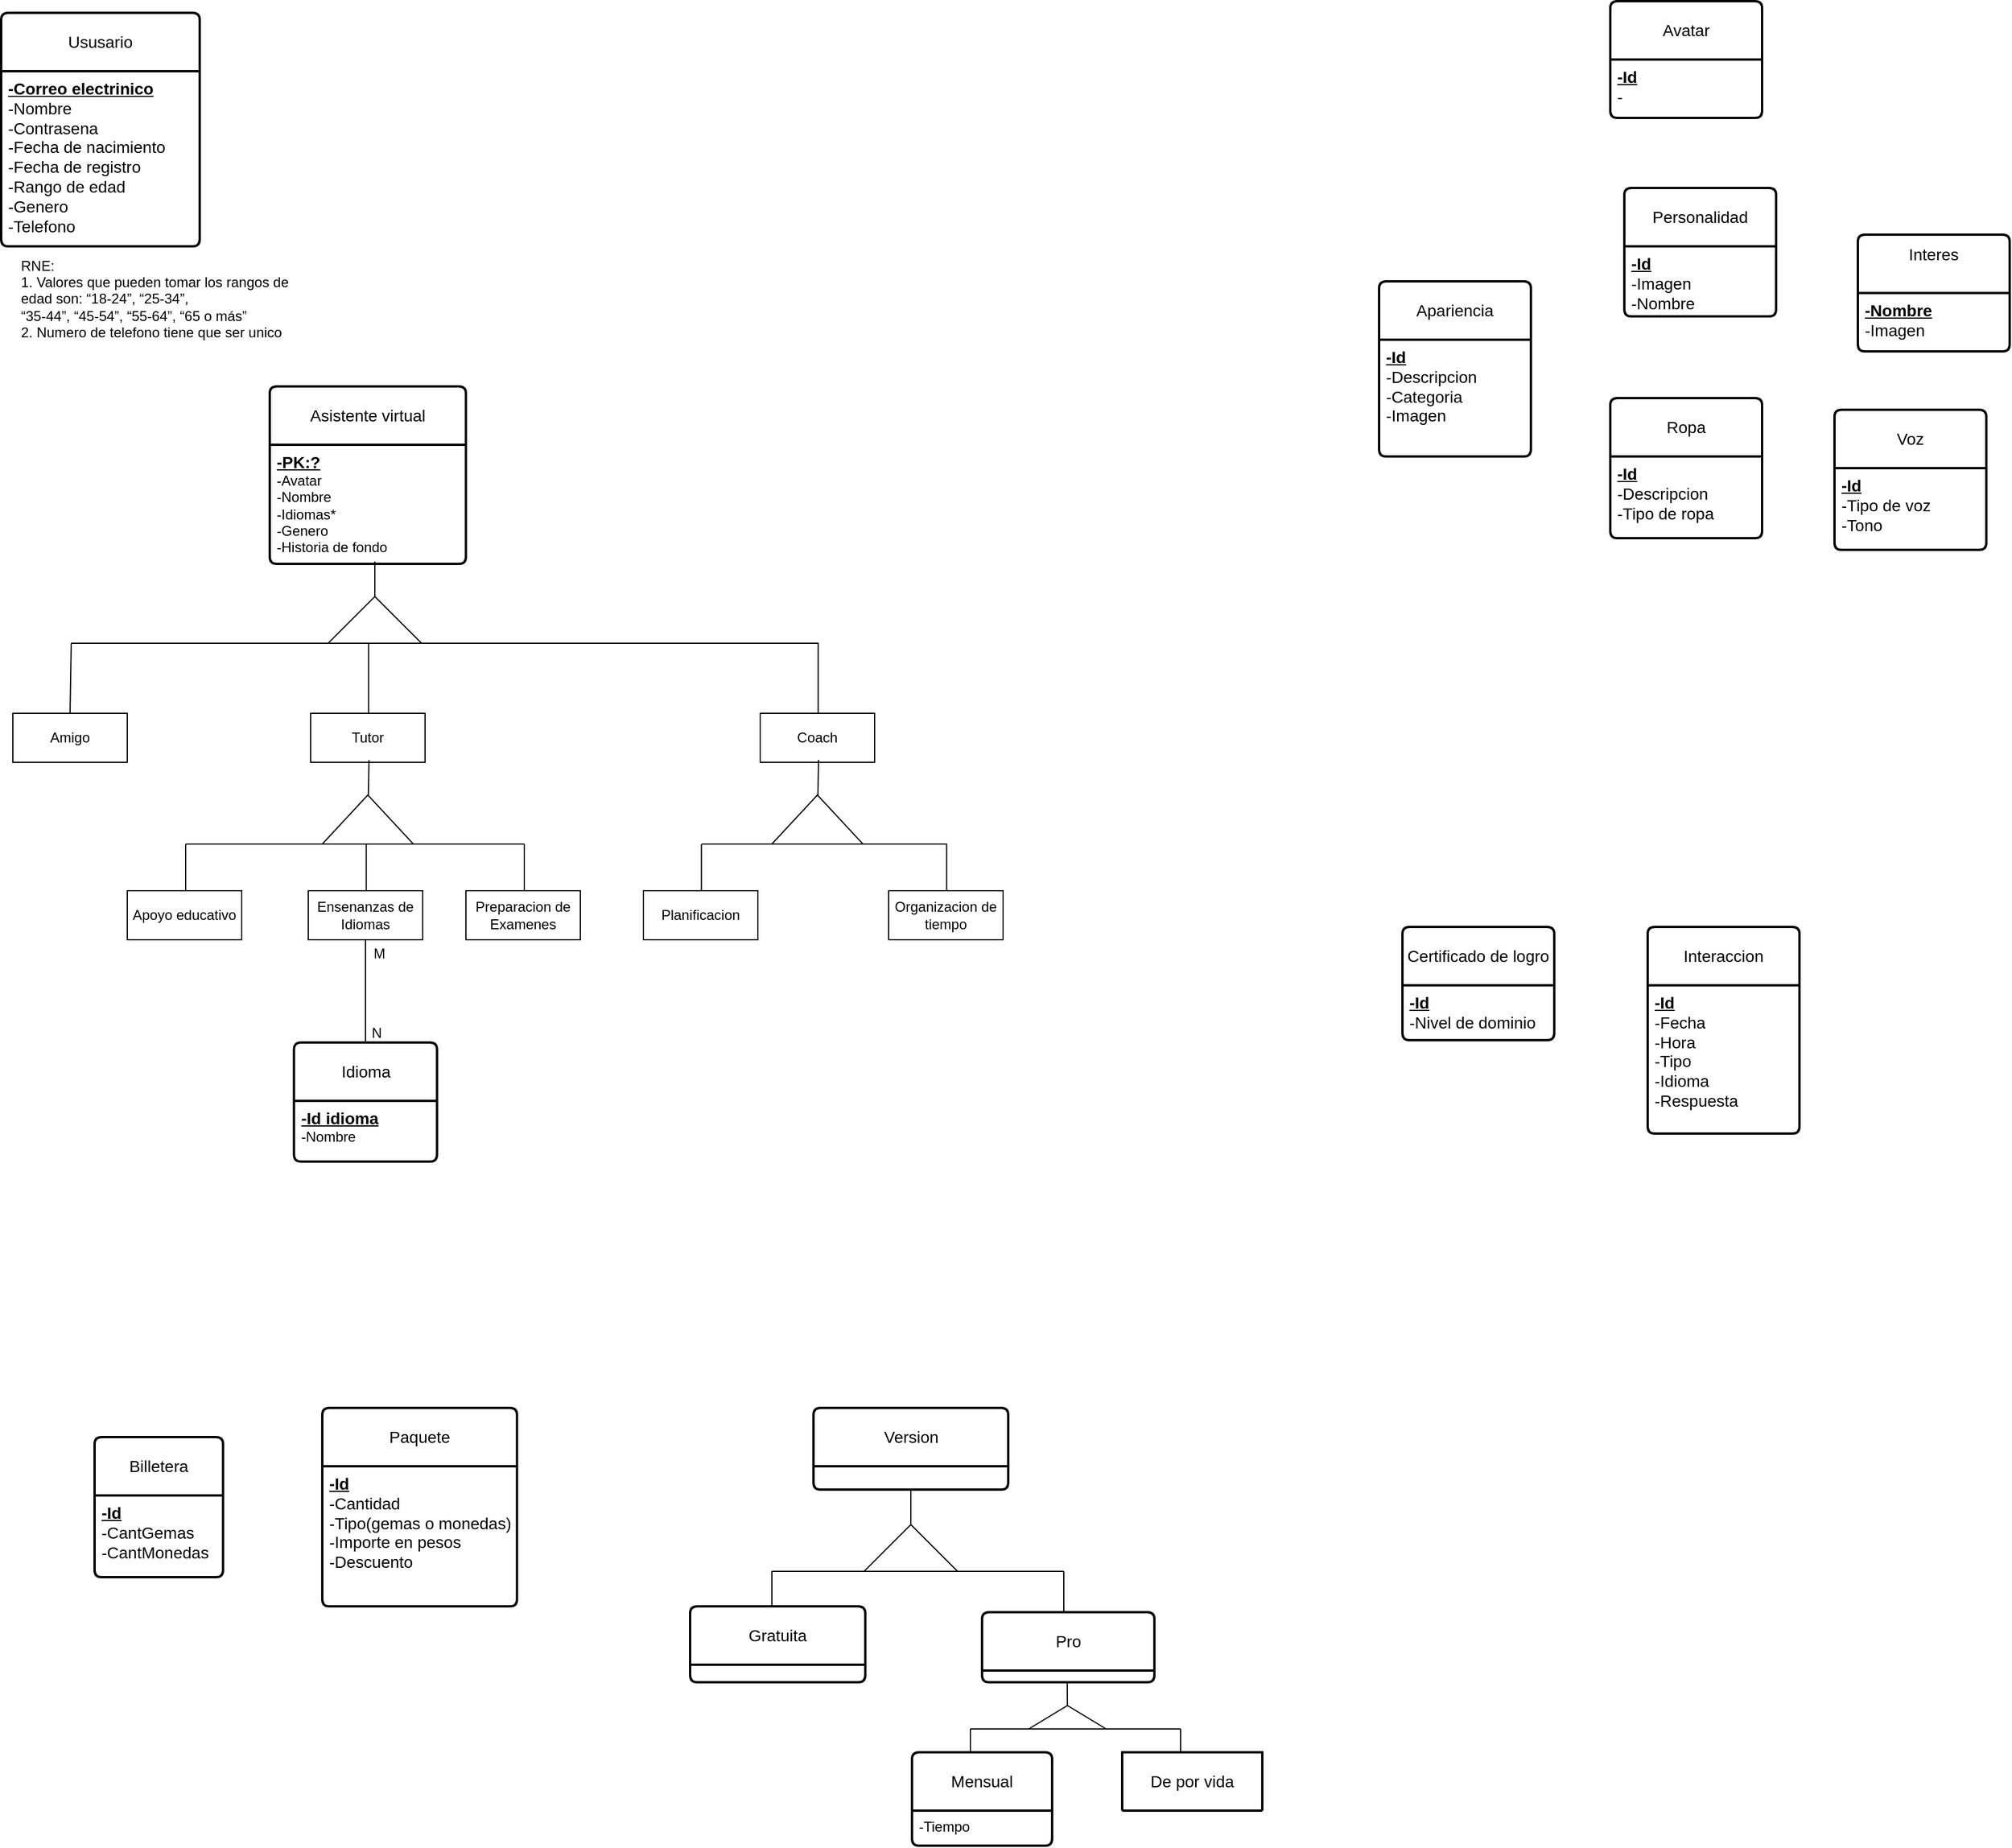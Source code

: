<mxfile version="24.7.17">
  <diagram id="R2lEEEUBdFMjLlhIrx00" name="Page-1">
    <mxGraphModel dx="3070" dy="3591" grid="1" gridSize="10" guides="1" tooltips="1" connect="1" arrows="1" fold="1" page="1" pageScale="1" pageWidth="850" pageHeight="1100" math="0" shadow="0" extFonts="Permanent Marker^https://fonts.googleapis.com/css?family=Permanent+Marker">
      <root>
        <mxCell id="0" />
        <mxCell id="1" parent="0" />
        <mxCell id="iupofRJ8wWLY9DJQLIAq-15" value="Ususario" style="swimlane;childLayout=stackLayout;horizontal=1;startSize=50;horizontalStack=0;rounded=1;fontSize=14;fontStyle=0;strokeWidth=2;resizeParent=0;resizeLast=1;shadow=0;dashed=0;align=center;arcSize=4;whiteSpace=wrap;html=1;" parent="1" vertex="1">
          <mxGeometry x="-820" y="-1090" width="170" height="200" as="geometry" />
        </mxCell>
        <mxCell id="iupofRJ8wWLY9DJQLIAq-16" value="&lt;span style=&quot;font-weight: 700; text-decoration-line: underline; font-size: 14px;&quot;&gt;&lt;font style=&quot;font-size: 14px;&quot;&gt;-Correo electrinico&lt;/font&gt;&lt;/span&gt;&lt;div style=&quot;font-size: 14px;&quot;&gt;&lt;font style=&quot;font-size: 14px;&quot;&gt;-Nombre&lt;br style=&quot;padding: 0px; margin: 0px;&quot;&gt;-Contrasena&lt;br style=&quot;padding: 0px; margin: 0px;&quot;&gt;-Fecha de nacimiento&lt;br style=&quot;padding: 0px; margin: 0px;&quot;&gt;-Fecha de registro&lt;br style=&quot;padding: 0px; margin: 0px;&quot;&gt;-Rango de edad&lt;br style=&quot;padding: 0px; margin: 0px;&quot;&gt;-Genero&lt;br style=&quot;padding: 0px; margin: 0px;&quot;&gt;-Telefono&lt;/font&gt;&lt;span style=&quot;font-size: 13px; font-weight: 700; text-decoration-line: underline;&quot;&gt;&lt;br&gt;&lt;/span&gt;&lt;/div&gt;" style="align=left;strokeColor=none;fillColor=none;spacingLeft=4;fontSize=12;verticalAlign=top;resizable=0;rotatable=0;part=1;html=1;" parent="iupofRJ8wWLY9DJQLIAq-15" vertex="1">
          <mxGeometry y="50" width="170" height="150" as="geometry" />
        </mxCell>
        <mxCell id="iupofRJ8wWLY9DJQLIAq-18" value="Asistente virtual" style="swimlane;childLayout=stackLayout;horizontal=1;startSize=50;horizontalStack=0;rounded=1;fontSize=14;fontStyle=0;strokeWidth=2;resizeParent=0;resizeLast=1;shadow=0;dashed=0;align=center;arcSize=4;whiteSpace=wrap;html=1;" parent="1" vertex="1">
          <mxGeometry x="-590" y="-770" width="168" height="152" as="geometry" />
        </mxCell>
        <mxCell id="iupofRJ8wWLY9DJQLIAq-19" value="&lt;div style=&quot;&quot;&gt;&lt;span style=&quot;font-weight: 700; text-decoration-line: underline; font-size: 14px;&quot;&gt;-PK:?&lt;/span&gt;&lt;/div&gt;&lt;div style=&quot;&quot;&gt;-Avatar&lt;/div&gt;&lt;div style=&quot;&quot;&gt;-Nombre&lt;/div&gt;&lt;div style=&quot;&quot;&gt;-Idiomas*&lt;/div&gt;&lt;div style=&quot;&quot;&gt;-Genero&lt;/div&gt;&lt;div style=&quot;&quot;&gt;-Historia de fondo&lt;/div&gt;" style="align=left;strokeColor=none;fillColor=none;spacingLeft=4;fontSize=12;verticalAlign=top;resizable=0;rotatable=0;part=1;html=1;" parent="iupofRJ8wWLY9DJQLIAq-18" vertex="1">
          <mxGeometry y="50" width="168" height="102" as="geometry" />
        </mxCell>
        <mxCell id="QySvND94s1hB9OFREuVr-1" value="Idioma" style="swimlane;childLayout=stackLayout;horizontal=1;startSize=50;horizontalStack=0;rounded=1;fontSize=14;fontStyle=0;strokeWidth=2;resizeParent=0;resizeLast=1;shadow=0;dashed=0;align=center;arcSize=4;whiteSpace=wrap;html=1;" parent="1" vertex="1">
          <mxGeometry x="-569.25" y="-208" width="122.5" height="102" as="geometry">
            <mxRectangle x="-54.5" y="510" width="80" height="20" as="alternateBounds" />
          </mxGeometry>
        </mxCell>
        <mxCell id="QySvND94s1hB9OFREuVr-2" value="&lt;div style=&quot;&quot;&gt;&lt;span style=&quot;font-size: 14px;&quot;&gt;&lt;b&gt;&lt;u&gt;-Id idioma&lt;/u&gt;&lt;/b&gt;&lt;/span&gt;&lt;/div&gt;&lt;div style=&quot;&quot;&gt;&lt;div&gt;-Nombre&lt;/div&gt;&lt;div&gt;&lt;br&gt;&lt;/div&gt;&lt;/div&gt;" style="align=left;strokeColor=none;fillColor=none;spacingLeft=4;fontSize=12;verticalAlign=top;resizable=0;rotatable=0;part=1;html=1;" parent="QySvND94s1hB9OFREuVr-1" vertex="1">
          <mxGeometry y="50" width="122.5" height="52" as="geometry" />
        </mxCell>
        <mxCell id="QySvND94s1hB9OFREuVr-7" value="" style="endArrow=none;html=1;rounded=0;" parent="1" edge="1">
          <mxGeometry width="50" height="50" relative="1" as="geometry">
            <mxPoint x="-500" y="-590" as="sourcePoint" />
            <mxPoint x="-500" y="-620" as="targetPoint" />
          </mxGeometry>
        </mxCell>
        <mxCell id="QySvND94s1hB9OFREuVr-10" value="" style="endArrow=none;html=1;rounded=0;" parent="1" edge="1">
          <mxGeometry width="50" height="50" relative="1" as="geometry">
            <mxPoint x="-540" y="-550" as="sourcePoint" />
            <mxPoint x="-500" y="-590" as="targetPoint" />
          </mxGeometry>
        </mxCell>
        <mxCell id="QySvND94s1hB9OFREuVr-11" value="" style="endArrow=none;html=1;rounded=0;" parent="1" edge="1">
          <mxGeometry width="50" height="50" relative="1" as="geometry">
            <mxPoint x="-460" y="-550" as="sourcePoint" />
            <mxPoint x="-500" y="-590" as="targetPoint" />
          </mxGeometry>
        </mxCell>
        <mxCell id="QySvND94s1hB9OFREuVr-13" value="" style="endArrow=none;html=1;rounded=0;" parent="1" edge="1">
          <mxGeometry width="50" height="50" relative="1" as="geometry">
            <mxPoint x="-760" y="-550" as="sourcePoint" />
            <mxPoint x="-120" y="-550" as="targetPoint" />
          </mxGeometry>
        </mxCell>
        <mxCell id="QySvND94s1hB9OFREuVr-14" value="Amigo" style="whiteSpace=wrap;html=1;align=center;" parent="1" vertex="1">
          <mxGeometry x="-810" y="-490" width="98" height="42" as="geometry" />
        </mxCell>
        <mxCell id="QySvND94s1hB9OFREuVr-15" value="Tutor" style="whiteSpace=wrap;html=1;align=center;" parent="1" vertex="1">
          <mxGeometry x="-555" y="-490" width="98" height="42" as="geometry" />
        </mxCell>
        <mxCell id="QySvND94s1hB9OFREuVr-16" value="Coach" style="whiteSpace=wrap;html=1;align=center;" parent="1" vertex="1">
          <mxGeometry x="-170" y="-490" width="98" height="42" as="geometry" />
        </mxCell>
        <mxCell id="QySvND94s1hB9OFREuVr-17" value="" style="endArrow=none;html=1;rounded=0;exitX=0.5;exitY=0;exitDx=0;exitDy=0;" parent="1" source="QySvND94s1hB9OFREuVr-14" edge="1">
          <mxGeometry width="50" height="50" relative="1" as="geometry">
            <mxPoint x="-700" y="-550" as="sourcePoint" />
            <mxPoint x="-760" y="-550" as="targetPoint" />
          </mxGeometry>
        </mxCell>
        <mxCell id="QySvND94s1hB9OFREuVr-18" value="" style="endArrow=none;html=1;rounded=0;exitX=0.5;exitY=0;exitDx=0;exitDy=0;" parent="1" edge="1">
          <mxGeometry width="50" height="50" relative="1" as="geometry">
            <mxPoint x="-505.34" y="-490" as="sourcePoint" />
            <mxPoint x="-505.34" y="-550" as="targetPoint" />
          </mxGeometry>
        </mxCell>
        <mxCell id="QySvND94s1hB9OFREuVr-19" value="" style="endArrow=none;html=1;rounded=0;exitX=0.5;exitY=0;exitDx=0;exitDy=0;" parent="1" edge="1">
          <mxGeometry width="50" height="50" relative="1" as="geometry">
            <mxPoint x="-120.34" y="-490" as="sourcePoint" />
            <mxPoint x="-120.34" y="-550" as="targetPoint" />
          </mxGeometry>
        </mxCell>
        <mxCell id="QySvND94s1hB9OFREuVr-27" value="" style="triangle;whiteSpace=wrap;html=1;direction=north;fillColor=none;" parent="1" vertex="1">
          <mxGeometry x="-545" y="-420" width="78" height="42" as="geometry" />
        </mxCell>
        <mxCell id="QySvND94s1hB9OFREuVr-28" value="" style="endArrow=none;html=1;rounded=0;" parent="1" source="QySvND94s1hB9OFREuVr-27" edge="1">
          <mxGeometry width="50" height="50" relative="1" as="geometry">
            <mxPoint x="-555" y="-400" as="sourcePoint" />
            <mxPoint x="-505" y="-450" as="targetPoint" />
          </mxGeometry>
        </mxCell>
        <mxCell id="QySvND94s1hB9OFREuVr-29" value="" style="endArrow=none;html=1;rounded=0;" parent="1" edge="1">
          <mxGeometry width="50" height="50" relative="1" as="geometry">
            <mxPoint x="-662" y="-378" as="sourcePoint" />
            <mxPoint x="-372" y="-378" as="targetPoint" />
          </mxGeometry>
        </mxCell>
        <mxCell id="QySvND94s1hB9OFREuVr-30" value="" style="endArrow=none;html=1;rounded=0;" parent="1" edge="1">
          <mxGeometry width="50" height="50" relative="1" as="geometry">
            <mxPoint x="-662" y="-338" as="sourcePoint" />
            <mxPoint x="-662" y="-378" as="targetPoint" />
          </mxGeometry>
        </mxCell>
        <mxCell id="QySvND94s1hB9OFREuVr-31" value="Apoyo educativo" style="whiteSpace=wrap;html=1;align=center;" parent="1" vertex="1">
          <mxGeometry x="-712" y="-338" width="98" height="42" as="geometry" />
        </mxCell>
        <mxCell id="QySvND94s1hB9OFREuVr-32" value="Ensenanzas de Idiomas" style="whiteSpace=wrap;html=1;align=center;" parent="1" vertex="1">
          <mxGeometry x="-557" y="-338" width="98" height="42" as="geometry" />
        </mxCell>
        <mxCell id="QySvND94s1hB9OFREuVr-33" value="" style="endArrow=none;html=1;rounded=0;" parent="1" edge="1">
          <mxGeometry width="50" height="50" relative="1" as="geometry">
            <mxPoint x="-507.34" y="-338" as="sourcePoint" />
            <mxPoint x="-507.34" y="-378" as="targetPoint" />
          </mxGeometry>
        </mxCell>
        <mxCell id="QySvND94s1hB9OFREuVr-34" value="" style="endArrow=none;html=1;rounded=0;" parent="1" edge="1">
          <mxGeometry width="50" height="50" relative="1" as="geometry">
            <mxPoint x="-372" y="-338" as="sourcePoint" />
            <mxPoint x="-372" y="-378" as="targetPoint" />
          </mxGeometry>
        </mxCell>
        <mxCell id="QySvND94s1hB9OFREuVr-35" value="Preparacion de Examenes" style="whiteSpace=wrap;html=1;align=center;" parent="1" vertex="1">
          <mxGeometry x="-422" y="-338" width="98" height="42" as="geometry" />
        </mxCell>
        <mxCell id="QySvND94s1hB9OFREuVr-37" value="" style="triangle;whiteSpace=wrap;html=1;direction=north;fillColor=none;" parent="1" vertex="1">
          <mxGeometry x="-160" y="-420" width="78" height="42" as="geometry" />
        </mxCell>
        <mxCell id="QySvND94s1hB9OFREuVr-38" value="" style="endArrow=none;html=1;rounded=0;" parent="1" source="QySvND94s1hB9OFREuVr-37" edge="1">
          <mxGeometry width="50" height="50" relative="1" as="geometry">
            <mxPoint x="-170" y="-400" as="sourcePoint" />
            <mxPoint x="-120" y="-450" as="targetPoint" />
          </mxGeometry>
        </mxCell>
        <mxCell id="QySvND94s1hB9OFREuVr-39" value="" style="endArrow=none;html=1;rounded=0;" parent="1" edge="1">
          <mxGeometry width="50" height="50" relative="1" as="geometry">
            <mxPoint x="-220" y="-378" as="sourcePoint" />
            <mxPoint x="-10" y="-378" as="targetPoint" />
          </mxGeometry>
        </mxCell>
        <mxCell id="QySvND94s1hB9OFREuVr-40" value="Organizacion de tiempo" style="whiteSpace=wrap;html=1;align=center;" parent="1" vertex="1">
          <mxGeometry x="-60" y="-338" width="98" height="42" as="geometry" />
        </mxCell>
        <mxCell id="QySvND94s1hB9OFREuVr-41" value="" style="endArrow=none;html=1;rounded=0;" parent="1" edge="1">
          <mxGeometry width="50" height="50" relative="1" as="geometry">
            <mxPoint x="-10.32" y="-338" as="sourcePoint" />
            <mxPoint x="-10.32" y="-378" as="targetPoint" />
          </mxGeometry>
        </mxCell>
        <mxCell id="QySvND94s1hB9OFREuVr-42" value="Planificacion" style="whiteSpace=wrap;html=1;align=center;" parent="1" vertex="1">
          <mxGeometry x="-270" y="-338" width="98" height="42" as="geometry" />
        </mxCell>
        <mxCell id="QySvND94s1hB9OFREuVr-43" value="" style="endArrow=none;html=1;rounded=0;" parent="1" edge="1">
          <mxGeometry width="50" height="50" relative="1" as="geometry">
            <mxPoint x="-220.32" y="-338" as="sourcePoint" />
            <mxPoint x="-220.32" y="-378" as="targetPoint" />
          </mxGeometry>
        </mxCell>
        <mxCell id="QySvND94s1hB9OFREuVr-45" value="" style="endArrow=none;html=1;rounded=0;exitX=0.5;exitY=1;exitDx=0;exitDy=0;entryX=0.5;entryY=0;entryDx=0;entryDy=0;" parent="1" source="QySvND94s1hB9OFREuVr-32" target="QySvND94s1hB9OFREuVr-1" edge="1">
          <mxGeometry relative="1" as="geometry">
            <mxPoint x="-707" y="-228" as="sourcePoint" />
            <mxPoint x="-547" y="-228" as="targetPoint" />
          </mxGeometry>
        </mxCell>
        <mxCell id="QySvND94s1hB9OFREuVr-46" value="M" style="resizable=0;html=1;whiteSpace=wrap;align=left;verticalAlign=bottom;" parent="QySvND94s1hB9OFREuVr-45" connectable="0" vertex="1">
          <mxGeometry x="-1" relative="1" as="geometry">
            <mxPoint x="5" y="20" as="offset" />
          </mxGeometry>
        </mxCell>
        <mxCell id="QySvND94s1hB9OFREuVr-47" value="N" style="resizable=0;html=1;whiteSpace=wrap;align=right;verticalAlign=bottom;" parent="QySvND94s1hB9OFREuVr-45" connectable="0" vertex="1">
          <mxGeometry x="1" relative="1" as="geometry">
            <mxPoint x="15" as="offset" />
          </mxGeometry>
        </mxCell>
        <mxCell id="QySvND94s1hB9OFREuVr-48" value="Avatar" style="swimlane;childLayout=stackLayout;horizontal=1;startSize=50;horizontalStack=0;rounded=1;fontSize=14;fontStyle=0;strokeWidth=2;resizeParent=0;resizeLast=1;shadow=0;dashed=0;align=center;arcSize=4;whiteSpace=wrap;html=1;" parent="1" vertex="1">
          <mxGeometry x="558" y="-1100" width="130" height="100" as="geometry" />
        </mxCell>
        <mxCell id="QySvND94s1hB9OFREuVr-49" value="&lt;span style=&quot;font-weight: 700; text-decoration-line: underline; font-size: 14px;&quot;&gt;&lt;font style=&quot;font-size: 14px;&quot;&gt;-Id&lt;/font&gt;&lt;/span&gt;&lt;div style=&quot;font-size: 14px;&quot;&gt;&lt;font style=&quot;font-size: 14px;&quot;&gt;-&lt;/font&gt;&lt;span style=&quot;font-size: 13px; font-weight: 700; text-decoration-line: underline;&quot;&gt;&lt;br&gt;&lt;/span&gt;&lt;/div&gt;" style="align=left;strokeColor=none;fillColor=none;spacingLeft=4;fontSize=12;verticalAlign=top;resizable=0;rotatable=0;part=1;html=1;" parent="QySvND94s1hB9OFREuVr-48" vertex="1">
          <mxGeometry y="50" width="130" height="50" as="geometry" />
        </mxCell>
        <mxCell id="QySvND94s1hB9OFREuVr-50" value="Personalidad" style="swimlane;childLayout=stackLayout;horizontal=1;startSize=50;horizontalStack=0;rounded=1;fontSize=14;fontStyle=0;strokeWidth=2;resizeParent=0;resizeLast=1;shadow=0;dashed=0;align=center;arcSize=4;whiteSpace=wrap;html=1;" parent="1" vertex="1">
          <mxGeometry x="570" y="-940" width="130" height="110" as="geometry" />
        </mxCell>
        <mxCell id="QySvND94s1hB9OFREuVr-51" value="&lt;span style=&quot;font-weight: 700; text-decoration-line: underline; font-size: 14px;&quot;&gt;&lt;font style=&quot;font-size: 14px;&quot;&gt;-Id&lt;/font&gt;&lt;/span&gt;&lt;div style=&quot;font-size: 14px;&quot;&gt;&lt;font style=&quot;font-size: 14px;&quot;&gt;-Imagen&lt;/font&gt;&lt;span style=&quot;font-size: 13px; font-weight: 700; text-decoration-line: underline;&quot;&gt;&lt;br&gt;&lt;/span&gt;&lt;/div&gt;&lt;div style=&quot;font-size: 14px;&quot;&gt;-Nombre&lt;/div&gt;" style="align=left;strokeColor=none;fillColor=none;spacingLeft=4;fontSize=12;verticalAlign=top;resizable=0;rotatable=0;part=1;html=1;" parent="QySvND94s1hB9OFREuVr-50" vertex="1">
          <mxGeometry y="50" width="130" height="60" as="geometry" />
        </mxCell>
        <mxCell id="QySvND94s1hB9OFREuVr-52" value="Interes&lt;div&gt;&lt;br&gt;&lt;/div&gt;" style="swimlane;childLayout=stackLayout;horizontal=1;startSize=50;horizontalStack=0;rounded=1;fontSize=14;fontStyle=0;strokeWidth=2;resizeParent=0;resizeLast=1;shadow=0;dashed=0;align=center;arcSize=4;whiteSpace=wrap;html=1;" parent="1" vertex="1">
          <mxGeometry x="770" y="-900" width="130" height="100" as="geometry" />
        </mxCell>
        <mxCell id="QySvND94s1hB9OFREuVr-53" value="&lt;span style=&quot;font-weight: 700; text-decoration-line: underline; font-size: 14px;&quot;&gt;&lt;font style=&quot;font-size: 14px;&quot;&gt;-Nombre&lt;/font&gt;&lt;/span&gt;&lt;div style=&quot;font-size: 14px;&quot;&gt;&lt;font style=&quot;font-size: 14px;&quot;&gt;-Imagen&lt;/font&gt;&lt;span style=&quot;font-size: 13px; font-weight: 700; text-decoration-line: underline;&quot;&gt;&lt;br&gt;&lt;/span&gt;&lt;/div&gt;" style="align=left;strokeColor=none;fillColor=none;spacingLeft=4;fontSize=12;verticalAlign=top;resizable=0;rotatable=0;part=1;html=1;" parent="QySvND94s1hB9OFREuVr-52" vertex="1">
          <mxGeometry y="50" width="130" height="50" as="geometry" />
        </mxCell>
        <mxCell id="QySvND94s1hB9OFREuVr-54" value="Apariencia" style="swimlane;childLayout=stackLayout;horizontal=1;startSize=50;horizontalStack=0;rounded=1;fontSize=14;fontStyle=0;strokeWidth=2;resizeParent=0;resizeLast=1;shadow=0;dashed=0;align=center;arcSize=4;whiteSpace=wrap;html=1;" parent="1" vertex="1">
          <mxGeometry x="360" y="-860" width="130" height="150" as="geometry" />
        </mxCell>
        <mxCell id="QySvND94s1hB9OFREuVr-55" value="&lt;span style=&quot;font-weight: 700; text-decoration-line: underline; font-size: 14px;&quot;&gt;&lt;font style=&quot;font-size: 14px;&quot;&gt;-Id&lt;/font&gt;&lt;/span&gt;&lt;div style=&quot;font-size: 14px;&quot;&gt;&lt;font style=&quot;font-size: 14px;&quot;&gt;-Descripcion&lt;/font&gt;&lt;span style=&quot;font-size: 13px; font-weight: 700; text-decoration-line: underline;&quot;&gt;&lt;br&gt;&lt;/span&gt;&lt;/div&gt;&lt;div style=&quot;font-size: 14px;&quot;&gt;&lt;font style=&quot;font-size: 14px;&quot;&gt;-Categoria&lt;/font&gt;&lt;/div&gt;&lt;div style=&quot;font-size: 14px;&quot;&gt;&lt;font style=&quot;font-size: 14px;&quot;&gt;-Imagen&lt;/font&gt;&lt;/div&gt;" style="align=left;strokeColor=none;fillColor=none;spacingLeft=4;fontSize=12;verticalAlign=top;resizable=0;rotatable=0;part=1;html=1;" parent="QySvND94s1hB9OFREuVr-54" vertex="1">
          <mxGeometry y="50" width="130" height="100" as="geometry" />
        </mxCell>
        <mxCell id="QySvND94s1hB9OFREuVr-56" value="Ropa" style="swimlane;childLayout=stackLayout;horizontal=1;startSize=50;horizontalStack=0;rounded=1;fontSize=14;fontStyle=0;strokeWidth=2;resizeParent=0;resizeLast=1;shadow=0;dashed=0;align=center;arcSize=4;whiteSpace=wrap;html=1;" parent="1" vertex="1">
          <mxGeometry x="558" y="-760" width="130" height="120" as="geometry" />
        </mxCell>
        <mxCell id="QySvND94s1hB9OFREuVr-57" value="&lt;span style=&quot;font-weight: 700; text-decoration-line: underline; font-size: 14px;&quot;&gt;&lt;font style=&quot;font-size: 14px;&quot;&gt;-Id&lt;/font&gt;&lt;/span&gt;&lt;div style=&quot;font-size: 14px;&quot;&gt;&lt;font style=&quot;font-size: 14px;&quot;&gt;-Descripcion&lt;/font&gt;&lt;span style=&quot;font-size: 13px; font-weight: 700; text-decoration-line: underline;&quot;&gt;&lt;br&gt;&lt;/span&gt;&lt;/div&gt;&lt;div style=&quot;font-size: 14px;&quot;&gt;&lt;font style=&quot;font-size: 14px;&quot;&gt;-Tipo de ropa&lt;/font&gt;&lt;/div&gt;" style="align=left;strokeColor=none;fillColor=none;spacingLeft=4;fontSize=12;verticalAlign=top;resizable=0;rotatable=0;part=1;html=1;" parent="QySvND94s1hB9OFREuVr-56" vertex="1">
          <mxGeometry y="50" width="130" height="70" as="geometry" />
        </mxCell>
        <mxCell id="Ks_DD_v9WGm3QjgUJDao-1" value="RNE:&lt;br&gt;1. Valores que pueden tomar los rangos de edad son:&amp;nbsp;“18-24”, “25-34”,&lt;br&gt;“35-44”, “45-54”, “55-64”, “65 o más”&lt;div&gt;2. Numero de telefono tiene que ser unico&lt;/div&gt;" style="text;html=1;align=left;verticalAlign=middle;whiteSpace=wrap;rounded=0;" parent="1" vertex="1">
          <mxGeometry x="-805" y="-860" width="240" height="30" as="geometry" />
        </mxCell>
        <mxCell id="_ym-8wmkTFj6tnmEXw8m-1" value="Voz" style="swimlane;childLayout=stackLayout;horizontal=1;startSize=50;horizontalStack=0;rounded=1;fontSize=14;fontStyle=0;strokeWidth=2;resizeParent=0;resizeLast=1;shadow=0;dashed=0;align=center;arcSize=4;whiteSpace=wrap;html=1;" parent="1" vertex="1">
          <mxGeometry x="750" y="-750" width="130" height="120" as="geometry" />
        </mxCell>
        <mxCell id="_ym-8wmkTFj6tnmEXw8m-2" value="&lt;span style=&quot;font-weight: 700; text-decoration-line: underline; font-size: 14px;&quot;&gt;&lt;font style=&quot;font-size: 14px;&quot;&gt;-Id&lt;/font&gt;&lt;/span&gt;&lt;div style=&quot;font-size: 14px;&quot;&gt;&lt;font style=&quot;font-size: 14px;&quot;&gt;-Tipo de voz&lt;/font&gt;&lt;span style=&quot;font-size: 13px; font-weight: 700; text-decoration-line: underline;&quot;&gt;&lt;br&gt;&lt;/span&gt;&lt;/div&gt;&lt;div style=&quot;font-size: 14px;&quot;&gt;&lt;font style=&quot;font-size: 14px;&quot;&gt;-Tono&lt;/font&gt;&lt;/div&gt;" style="align=left;strokeColor=none;fillColor=none;spacingLeft=4;fontSize=12;verticalAlign=top;resizable=0;rotatable=0;part=1;html=1;" parent="_ym-8wmkTFj6tnmEXw8m-1" vertex="1">
          <mxGeometry y="50" width="130" height="70" as="geometry" />
        </mxCell>
        <mxCell id="_ym-8wmkTFj6tnmEXw8m-3" value="Billetera" style="swimlane;childLayout=stackLayout;horizontal=1;startSize=50;horizontalStack=0;rounded=1;fontSize=14;fontStyle=0;strokeWidth=2;resizeParent=0;resizeLast=1;shadow=0;dashed=0;align=center;arcSize=4;whiteSpace=wrap;html=1;" parent="1" vertex="1">
          <mxGeometry x="-740" y="130" width="110" height="120" as="geometry" />
        </mxCell>
        <mxCell id="_ym-8wmkTFj6tnmEXw8m-4" value="&lt;div style=&quot;&quot;&gt;&lt;span style=&quot;font-weight: 700; text-decoration-line: underline; font-size: 14px;&quot;&gt;-Id&lt;/span&gt;&lt;/div&gt;&lt;div style=&quot;&quot;&gt;&lt;span style=&quot;font-size: 14px;&quot;&gt;-CantGemas&lt;/span&gt;&lt;/div&gt;&lt;div style=&quot;&quot;&gt;&lt;span style=&quot;font-size: 14px;&quot;&gt;-CantMonedas&lt;/span&gt;&lt;/div&gt;" style="align=left;strokeColor=none;fillColor=none;spacingLeft=4;fontSize=12;verticalAlign=top;resizable=0;rotatable=0;part=1;html=1;" parent="_ym-8wmkTFj6tnmEXw8m-3" vertex="1">
          <mxGeometry y="50" width="110" height="70" as="geometry" />
        </mxCell>
        <mxCell id="_ym-8wmkTFj6tnmEXw8m-5" value="Paquete" style="swimlane;childLayout=stackLayout;horizontal=1;startSize=50;horizontalStack=0;rounded=1;fontSize=14;fontStyle=0;strokeWidth=2;resizeParent=0;resizeLast=1;shadow=0;dashed=0;align=center;arcSize=4;whiteSpace=wrap;html=1;" parent="1" vertex="1">
          <mxGeometry x="-545" y="105" width="166.75" height="170" as="geometry" />
        </mxCell>
        <mxCell id="_ym-8wmkTFj6tnmEXw8m-6" value="&lt;div style=&quot;&quot;&gt;&lt;span style=&quot;font-weight: 700; text-decoration-line: underline; font-size: 14px;&quot;&gt;-Id&lt;/span&gt;&lt;/div&gt;&lt;div style=&quot;&quot;&gt;&lt;span style=&quot;font-size: 14px;&quot;&gt;-Cantidad&lt;/span&gt;&lt;/div&gt;&lt;div style=&quot;&quot;&gt;&lt;span style=&quot;font-size: 14px;&quot;&gt;-Tipo(gemas o monedas)&lt;/span&gt;&lt;/div&gt;&lt;div style=&quot;&quot;&gt;&lt;span style=&quot;font-size: 14px;&quot;&gt;-Importe en pesos&lt;/span&gt;&lt;/div&gt;&lt;div style=&quot;&quot;&gt;&lt;span style=&quot;font-size: 14px;&quot;&gt;-Descuento&lt;/span&gt;&lt;/div&gt;&lt;div style=&quot;&quot;&gt;&lt;span style=&quot;font-size: 14px;&quot;&gt;&lt;br&gt;&lt;/span&gt;&lt;/div&gt;" style="align=left;strokeColor=none;fillColor=none;spacingLeft=4;fontSize=12;verticalAlign=top;resizable=0;rotatable=0;part=1;html=1;" parent="_ym-8wmkTFj6tnmEXw8m-5" vertex="1">
          <mxGeometry y="50" width="166.75" height="120" as="geometry" />
        </mxCell>
        <mxCell id="_ym-8wmkTFj6tnmEXw8m-7" value="Version" style="swimlane;childLayout=stackLayout;horizontal=1;startSize=50;horizontalStack=0;rounded=1;fontSize=14;fontStyle=0;strokeWidth=2;resizeParent=0;resizeLast=1;shadow=0;dashed=0;align=center;arcSize=4;whiteSpace=wrap;html=1;" parent="1" vertex="1">
          <mxGeometry x="-124.36" y="105" width="166.75" height="70" as="geometry" />
        </mxCell>
        <mxCell id="_ym-8wmkTFj6tnmEXw8m-9" value="" style="triangle;whiteSpace=wrap;html=1;fillColor=none;direction=north;" parent="1" vertex="1">
          <mxGeometry x="-80.99" y="205" width="80" height="40" as="geometry" />
        </mxCell>
        <mxCell id="_ym-8wmkTFj6tnmEXw8m-10" value="" style="endArrow=none;html=1;rounded=0;" parent="1" source="_ym-8wmkTFj6tnmEXw8m-9" edge="1">
          <mxGeometry width="50" height="50" relative="1" as="geometry">
            <mxPoint x="-100" y="175" as="sourcePoint" />
            <mxPoint x="-41" y="175" as="targetPoint" />
          </mxGeometry>
        </mxCell>
        <mxCell id="_ym-8wmkTFj6tnmEXw8m-11" value="" style="endArrow=none;html=1;rounded=0;" parent="1" edge="1">
          <mxGeometry width="50" height="50" relative="1" as="geometry">
            <mxPoint x="-160" y="245" as="sourcePoint" />
            <mxPoint x="90" y="245" as="targetPoint" />
          </mxGeometry>
        </mxCell>
        <mxCell id="_ym-8wmkTFj6tnmEXw8m-14" value="" style="endArrow=none;html=1;rounded=0;" parent="1" edge="1">
          <mxGeometry width="50" height="50" relative="1" as="geometry">
            <mxPoint x="-160" y="280" as="sourcePoint" />
            <mxPoint x="-160" y="245" as="targetPoint" />
          </mxGeometry>
        </mxCell>
        <mxCell id="_ym-8wmkTFj6tnmEXw8m-17" value="Gratuita" style="swimlane;childLayout=stackLayout;horizontal=1;startSize=50;horizontalStack=0;rounded=1;fontSize=14;fontStyle=0;strokeWidth=2;resizeParent=0;resizeLast=1;shadow=0;dashed=0;align=center;arcSize=4;whiteSpace=wrap;html=1;" parent="1" vertex="1">
          <mxGeometry x="-230" y="275" width="150" height="65" as="geometry" />
        </mxCell>
        <mxCell id="_ym-8wmkTFj6tnmEXw8m-19" value="Pro" style="swimlane;childLayout=stackLayout;horizontal=1;startSize=50;horizontalStack=0;rounded=1;fontSize=14;fontStyle=0;strokeWidth=2;resizeParent=0;resizeLast=1;shadow=0;dashed=0;align=center;arcSize=4;whiteSpace=wrap;html=1;" parent="1" vertex="1">
          <mxGeometry x="19.99" y="280" width="147.61" height="60" as="geometry" />
        </mxCell>
        <mxCell id="_ym-8wmkTFj6tnmEXw8m-20" value="&lt;div style=&quot;&quot;&gt;&lt;br&gt;&lt;/div&gt;" style="align=left;strokeColor=none;fillColor=none;spacingLeft=4;fontSize=12;verticalAlign=top;resizable=0;rotatable=0;part=1;html=1;" parent="_ym-8wmkTFj6tnmEXw8m-19" vertex="1">
          <mxGeometry y="50" width="147.61" height="10" as="geometry" />
        </mxCell>
        <mxCell id="_ym-8wmkTFj6tnmEXw8m-21" value="" style="endArrow=none;html=1;rounded=0;" parent="1" edge="1">
          <mxGeometry width="50" height="50" relative="1" as="geometry">
            <mxPoint x="90" y="280" as="sourcePoint" />
            <mxPoint x="90" y="245" as="targetPoint" />
          </mxGeometry>
        </mxCell>
        <mxCell id="_ym-8wmkTFj6tnmEXw8m-22" value="" style="triangle;whiteSpace=wrap;html=1;fillColor=none;direction=north;" parent="1" vertex="1">
          <mxGeometry x="60" y="360" width="66.2" height="20" as="geometry" />
        </mxCell>
        <mxCell id="_ym-8wmkTFj6tnmEXw8m-23" value="" style="endArrow=none;html=1;rounded=0;exitX=1;exitY=0.5;exitDx=0;exitDy=0;entryX=0.494;entryY=1.014;entryDx=0;entryDy=0;entryPerimeter=0;" parent="1" source="_ym-8wmkTFj6tnmEXw8m-22" target="_ym-8wmkTFj6tnmEXw8m-20" edge="1">
          <mxGeometry width="50" height="50" relative="1" as="geometry">
            <mxPoint x="94" y="360" as="sourcePoint" />
            <mxPoint x="93.79" y="340" as="targetPoint" />
          </mxGeometry>
        </mxCell>
        <mxCell id="_ym-8wmkTFj6tnmEXw8m-25" value="" style="endArrow=none;html=1;rounded=0;" parent="1" edge="1">
          <mxGeometry width="50" height="50" relative="1" as="geometry">
            <mxPoint x="10" y="380" as="sourcePoint" />
            <mxPoint x="190" y="380" as="targetPoint" />
          </mxGeometry>
        </mxCell>
        <mxCell id="_ym-8wmkTFj6tnmEXw8m-26" value="Mensual" style="swimlane;childLayout=stackLayout;horizontal=1;startSize=50;horizontalStack=0;rounded=1;fontSize=14;fontStyle=0;strokeWidth=2;resizeParent=0;resizeLast=1;shadow=0;dashed=0;align=center;arcSize=4;whiteSpace=wrap;html=1;" parent="1" vertex="1">
          <mxGeometry x="-40" y="400" width="120" height="80" as="geometry" />
        </mxCell>
        <mxCell id="_ym-8wmkTFj6tnmEXw8m-27" value="&lt;div style=&quot;&quot;&gt;-Tiempo&lt;/div&gt;" style="align=left;strokeColor=none;fillColor=none;spacingLeft=4;fontSize=12;verticalAlign=top;resizable=0;rotatable=0;part=1;html=1;" parent="_ym-8wmkTFj6tnmEXw8m-26" vertex="1">
          <mxGeometry y="50" width="120" height="30" as="geometry" />
        </mxCell>
        <mxCell id="_ym-8wmkTFj6tnmEXw8m-28" value="" style="endArrow=none;html=1;rounded=0;" parent="1" edge="1">
          <mxGeometry width="50" height="50" relative="1" as="geometry">
            <mxPoint x="10" y="400" as="sourcePoint" />
            <mxPoint x="10" y="380" as="targetPoint" />
          </mxGeometry>
        </mxCell>
        <mxCell id="_ym-8wmkTFj6tnmEXw8m-29" value="De por vida" style="swimlane;childLayout=stackLayout;horizontal=1;startSize=50;horizontalStack=0;rounded=1;fontSize=14;fontStyle=0;strokeWidth=2;resizeParent=0;resizeLast=1;shadow=0;dashed=0;align=center;arcSize=4;whiteSpace=wrap;html=1;" parent="1" vertex="1">
          <mxGeometry x="140" y="400" width="120" height="50" as="geometry" />
        </mxCell>
        <mxCell id="_ym-8wmkTFj6tnmEXw8m-30" value="&lt;div style=&quot;&quot;&gt;&lt;br&gt;&lt;/div&gt;" style="align=left;strokeColor=none;fillColor=none;spacingLeft=4;fontSize=12;verticalAlign=top;resizable=0;rotatable=0;part=1;html=1;" parent="_ym-8wmkTFj6tnmEXw8m-29" vertex="1">
          <mxGeometry y="50" width="120" as="geometry" />
        </mxCell>
        <mxCell id="_ym-8wmkTFj6tnmEXw8m-31" value="" style="endArrow=none;html=1;rounded=0;" parent="1" edge="1">
          <mxGeometry width="50" height="50" relative="1" as="geometry">
            <mxPoint x="190" y="400" as="sourcePoint" />
            <mxPoint x="190" y="380" as="targetPoint" />
          </mxGeometry>
        </mxCell>
        <mxCell id="SnbEU4SM4V4hSVEN2EwN-3" value="Interaccion" style="swimlane;childLayout=stackLayout;horizontal=1;startSize=50;horizontalStack=0;rounded=1;fontSize=14;fontStyle=0;strokeWidth=2;resizeParent=0;resizeLast=1;shadow=0;dashed=0;align=center;arcSize=4;whiteSpace=wrap;html=1;" vertex="1" parent="1">
          <mxGeometry x="590" y="-307" width="130" height="177" as="geometry" />
        </mxCell>
        <mxCell id="SnbEU4SM4V4hSVEN2EwN-4" value="&lt;span style=&quot;font-weight: 700; text-decoration-line: underline; font-size: 14px;&quot;&gt;&lt;font style=&quot;font-size: 14px;&quot;&gt;-Id&lt;/font&gt;&lt;/span&gt;&lt;div style=&quot;font-size: 14px;&quot;&gt;&lt;font style=&quot;font-size: 14px;&quot;&gt;-Fecha&lt;/font&gt;&lt;span style=&quot;font-size: 13px; font-weight: 700; text-decoration-line: underline;&quot;&gt;&lt;br&gt;&lt;/span&gt;&lt;/div&gt;&lt;div style=&quot;font-size: 14px;&quot;&gt;&lt;font style=&quot;font-size: 14px;&quot;&gt;-Hora&lt;/font&gt;&lt;/div&gt;&lt;div style=&quot;font-size: 14px;&quot;&gt;&lt;font style=&quot;font-size: 14px;&quot;&gt;-Tipo&lt;/font&gt;&lt;/div&gt;&lt;div style=&quot;font-size: 14px;&quot;&gt;&lt;font style=&quot;font-size: 14px;&quot;&gt;-Idioma&lt;/font&gt;&lt;/div&gt;&lt;div style=&quot;font-size: 14px;&quot;&gt;&lt;font style=&quot;font-size: 14px;&quot;&gt;-Respuesta&lt;/font&gt;&lt;/div&gt;" style="align=left;strokeColor=none;fillColor=none;spacingLeft=4;fontSize=12;verticalAlign=top;resizable=0;rotatable=0;part=1;html=1;" vertex="1" parent="SnbEU4SM4V4hSVEN2EwN-3">
          <mxGeometry y="50" width="130" height="127" as="geometry" />
        </mxCell>
        <mxCell id="SnbEU4SM4V4hSVEN2EwN-5" value="Certificado de logro" style="swimlane;childLayout=stackLayout;horizontal=1;startSize=50;horizontalStack=0;rounded=1;fontSize=14;fontStyle=0;strokeWidth=2;resizeParent=0;resizeLast=1;shadow=0;dashed=0;align=center;arcSize=4;whiteSpace=wrap;html=1;" vertex="1" parent="1">
          <mxGeometry x="380" y="-307" width="130" height="97" as="geometry" />
        </mxCell>
        <mxCell id="SnbEU4SM4V4hSVEN2EwN-6" value="&lt;span style=&quot;font-size: 14px;&quot;&gt;&lt;b&gt;&lt;u&gt;-Id&lt;/u&gt;&lt;/b&gt;&lt;/span&gt;&lt;div&gt;&lt;span style=&quot;font-size: 14px;&quot;&gt;-Nivel de dominio&lt;/span&gt;&lt;/div&gt;" style="align=left;strokeColor=none;fillColor=none;spacingLeft=4;fontSize=12;verticalAlign=top;resizable=0;rotatable=0;part=1;html=1;" vertex="1" parent="SnbEU4SM4V4hSVEN2EwN-5">
          <mxGeometry y="50" width="130" height="47" as="geometry" />
        </mxCell>
      </root>
    </mxGraphModel>
  </diagram>
</mxfile>
